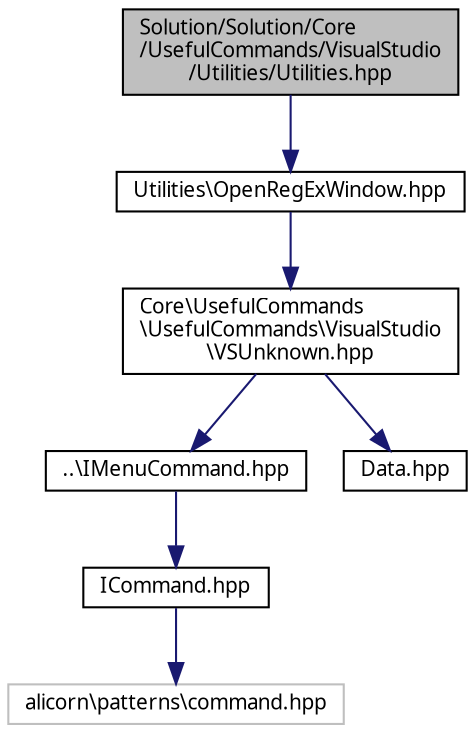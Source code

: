 digraph "Solution/Solution/Core/UsefulCommands/VisualStudio/Utilities/Utilities.hpp"
{
 // INTERACTIVE_SVG=YES
  edge [fontname="Verdana",fontsize="10",labelfontname="Verdana",labelfontsize="10"];
  node [fontname="Verdana",fontsize="10",shape=record];
  Node1 [label="Solution/Solution/Core\l/UsefulCommands/VisualStudio\l/Utilities/Utilities.hpp",height=0.2,width=0.4,color="black", fillcolor="grey75", style="filled", fontcolor="black"];
  Node1 -> Node2 [color="midnightblue",fontsize="10",style="solid",fontname="Verdana"];
  Node2 [label="Utilities\\OpenRegExWindow.hpp",height=0.2,width=0.4,color="black", fillcolor="white", style="filled",URL="$_open_reg_ex_window_8hpp_source.html"];
  Node2 -> Node3 [color="midnightblue",fontsize="10",style="solid",fontname="Verdana"];
  Node3 [label="Core\\UsefulCommands\l\\UsefulCommands\\VisualStudio\l\\VSUnknown.hpp",height=0.2,width=0.4,color="black", fillcolor="white", style="filled",URL="$_v_s_unknown_8hpp_source.html"];
  Node3 -> Node4 [color="midnightblue",fontsize="10",style="solid",fontname="Verdana"];
  Node4 [label="..\\IMenuCommand.hpp",height=0.2,width=0.4,color="black", fillcolor="white", style="filled",URL="$_i_menu_command_8hpp_source.html"];
  Node4 -> Node5 [color="midnightblue",fontsize="10",style="solid",fontname="Verdana"];
  Node5 [label="ICommand.hpp",height=0.2,width=0.4,color="black", fillcolor="white", style="filled",URL="$_i_command_8hpp_source.html"];
  Node5 -> Node6 [color="midnightblue",fontsize="10",style="solid",fontname="Verdana"];
  Node6 [label="alicorn\\patterns\\command.hpp",height=0.2,width=0.4,color="grey75", fillcolor="white", style="filled"];
  Node3 -> Node7 [color="midnightblue",fontsize="10",style="solid",fontname="Verdana"];
  Node7 [label="Data.hpp",height=0.2,width=0.4,color="black", fillcolor="white", style="filled",URL="$_core_2_useful_commands_2_useful_commands_2_visual_studio_2_data_8hpp_source.html"];
}
